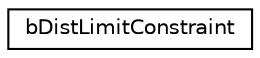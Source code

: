 digraph G
{
  edge [fontname="Helvetica",fontsize="10",labelfontname="Helvetica",labelfontsize="10"];
  node [fontname="Helvetica",fontsize="10",shape=record];
  rankdir=LR;
  Node1 [label="bDistLimitConstraint",height=0.2,width=0.4,color="black", fillcolor="white", style="filled",URL="$db/d81/structbDistLimitConstraint.html"];
}

